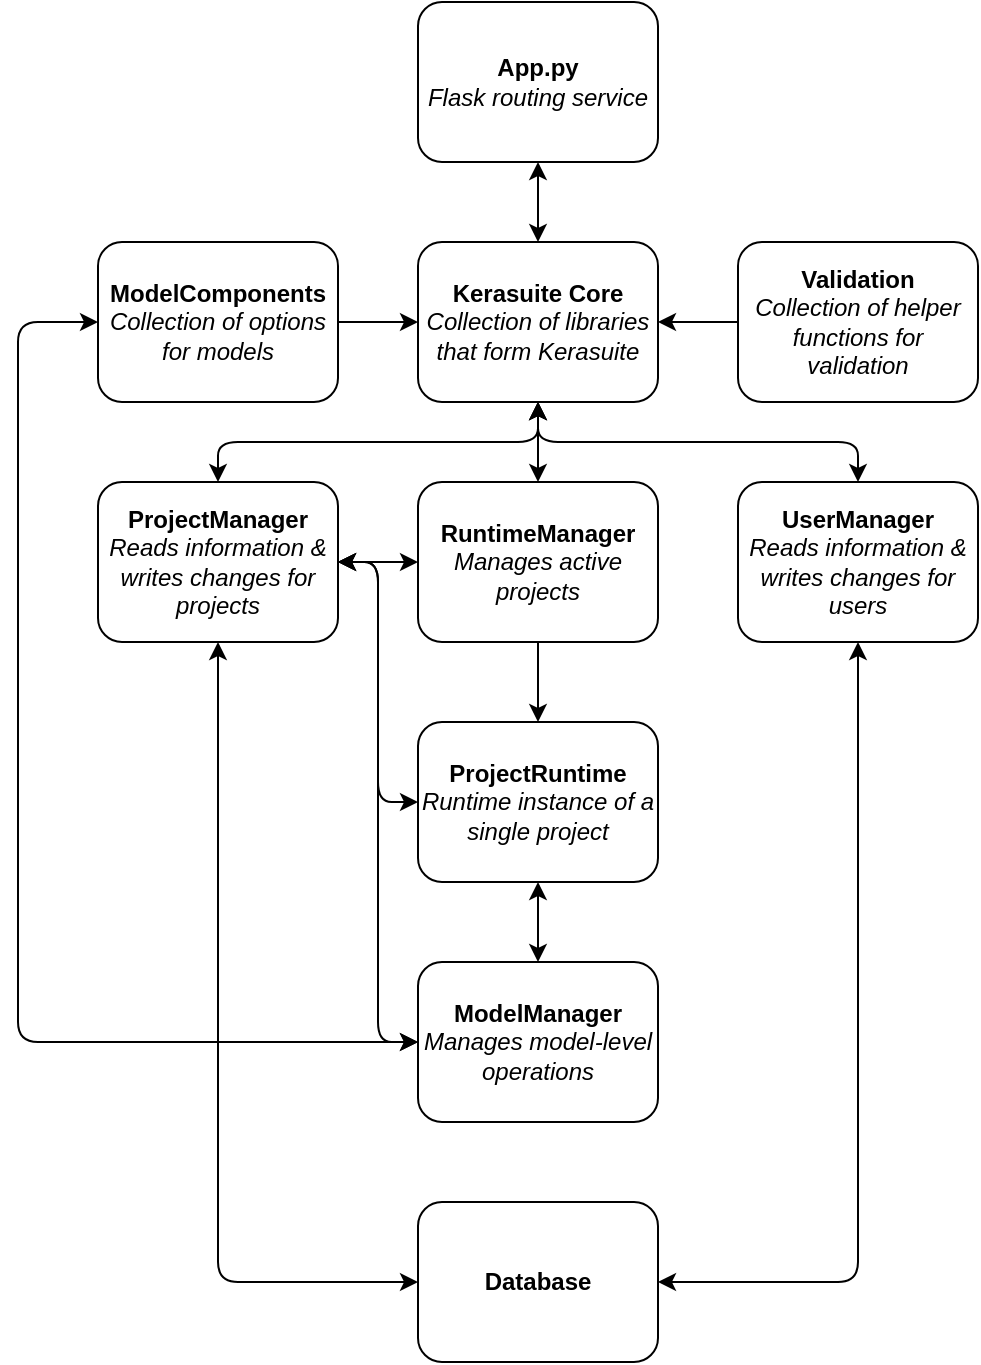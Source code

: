 <mxfile version="12.6.5" type="device"><diagram id="HlE1soP--UmTGDKEV1jw" name="Page-1"><mxGraphModel dx="702" dy="807" grid="1" gridSize="10" guides="1" tooltips="1" connect="1" arrows="1" fold="1" page="1" pageScale="1" pageWidth="850" pageHeight="1100" math="0" shadow="0"><root><mxCell id="0"/><mxCell id="1" parent="0"/><mxCell id="mH4EsBBExq6MX4ixn17x-1" value="&lt;b&gt;App.py&lt;/b&gt;&lt;br&gt;&lt;i&gt;Flask routing service&lt;/i&gt;" style="rounded=1;whiteSpace=wrap;html=1;" vertex="1" parent="1"><mxGeometry x="360" y="360" width="120" height="80" as="geometry"/></mxCell><mxCell id="mH4EsBBExq6MX4ixn17x-2" value="&lt;b&gt;Kerasuite Core&lt;/b&gt;&lt;br&gt;&lt;i&gt;Collection of libraries that form Kerasuite&lt;/i&gt;" style="rounded=1;whiteSpace=wrap;html=1;" vertex="1" parent="1"><mxGeometry x="360" y="480" width="120" height="80" as="geometry"/></mxCell><mxCell id="mH4EsBBExq6MX4ixn17x-27" style="edgeStyle=orthogonalEdgeStyle;rounded=0;orthogonalLoop=1;jettySize=auto;html=1;endArrow=classic;endFill=1;" edge="1" parent="1" source="mH4EsBBExq6MX4ixn17x-4" target="mH4EsBBExq6MX4ixn17x-25"><mxGeometry relative="1" as="geometry"/></mxCell><mxCell id="mH4EsBBExq6MX4ixn17x-30" style="edgeStyle=orthogonalEdgeStyle;rounded=0;orthogonalLoop=1;jettySize=auto;html=1;entryX=1;entryY=0.5;entryDx=0;entryDy=0;startArrow=classic;startFill=1;endArrow=classic;endFill=1;" edge="1" parent="1" source="mH4EsBBExq6MX4ixn17x-4" target="mH4EsBBExq6MX4ixn17x-8"><mxGeometry relative="1" as="geometry"/></mxCell><mxCell id="mH4EsBBExq6MX4ixn17x-4" value="&lt;b&gt;RuntimeManager&lt;/b&gt;&lt;br&gt;&lt;i&gt;Manages active projects&lt;/i&gt;" style="rounded=1;whiteSpace=wrap;html=1;" vertex="1" parent="1"><mxGeometry x="360" y="600" width="120" height="80" as="geometry"/></mxCell><mxCell id="mH4EsBBExq6MX4ixn17x-6" value="" style="endArrow=classic;startArrow=classic;html=1;entryX=0.5;entryY=1;entryDx=0;entryDy=0;exitX=0.5;exitY=0;exitDx=0;exitDy=0;" edge="1" parent="1" source="mH4EsBBExq6MX4ixn17x-2" target="mH4EsBBExq6MX4ixn17x-1"><mxGeometry width="50" height="50" relative="1" as="geometry"><mxPoint x="280" y="510" as="sourcePoint"/><mxPoint x="330" y="460" as="targetPoint"/></mxGeometry></mxCell><mxCell id="mH4EsBBExq6MX4ixn17x-7" value="" style="endArrow=classic;startArrow=classic;html=1;entryX=0.5;entryY=1;entryDx=0;entryDy=0;exitX=0.5;exitY=0;exitDx=0;exitDy=0;" edge="1" parent="1" source="mH4EsBBExq6MX4ixn17x-4" target="mH4EsBBExq6MX4ixn17x-2"><mxGeometry width="50" height="50" relative="1" as="geometry"><mxPoint x="390" y="620" as="sourcePoint"/><mxPoint x="440" y="570" as="targetPoint"/></mxGeometry></mxCell><mxCell id="mH4EsBBExq6MX4ixn17x-8" value="&lt;b&gt;ProjectManager&lt;/b&gt;&lt;br&gt;&lt;i&gt;Reads information &amp;amp; writes changes for projects&lt;/i&gt;" style="rounded=1;whiteSpace=wrap;html=1;" vertex="1" parent="1"><mxGeometry x="200" y="600" width="120" height="80" as="geometry"/></mxCell><mxCell id="mH4EsBBExq6MX4ixn17x-9" value="" style="endArrow=classic;startArrow=classic;html=1;entryX=0.5;entryY=1;entryDx=0;entryDy=0;exitX=0.5;exitY=0;exitDx=0;exitDy=0;" edge="1" parent="1" source="mH4EsBBExq6MX4ixn17x-8" target="mH4EsBBExq6MX4ixn17x-2"><mxGeometry width="50" height="50" relative="1" as="geometry"><mxPoint x="240" y="590" as="sourcePoint"/><mxPoint x="290" y="540" as="targetPoint"/><Array as="points"><mxPoint x="260" y="580"/><mxPoint x="420" y="580"/></Array></mxGeometry></mxCell><mxCell id="mH4EsBBExq6MX4ixn17x-10" value="&lt;b&gt;UserManager&lt;/b&gt;&lt;br&gt;&lt;i&gt;Reads information &amp;amp; writes changes for users&lt;/i&gt;" style="rounded=1;whiteSpace=wrap;html=1;" vertex="1" parent="1"><mxGeometry x="520" y="600" width="120" height="80" as="geometry"/></mxCell><mxCell id="mH4EsBBExq6MX4ixn17x-11" value="" style="endArrow=classic;startArrow=classic;html=1;exitX=0.5;exitY=0;exitDx=0;exitDy=0;entryX=0.5;entryY=1;entryDx=0;entryDy=0;" edge="1" parent="1" source="mH4EsBBExq6MX4ixn17x-10" target="mH4EsBBExq6MX4ixn17x-2"><mxGeometry width="50" height="50" relative="1" as="geometry"><mxPoint x="540" y="570" as="sourcePoint"/><mxPoint x="590" y="520" as="targetPoint"/><Array as="points"><mxPoint x="580" y="580"/><mxPoint x="420" y="580"/></Array></mxGeometry></mxCell><mxCell id="mH4EsBBExq6MX4ixn17x-17" style="edgeStyle=orthogonalEdgeStyle;rounded=0;orthogonalLoop=1;jettySize=auto;html=1;entryX=1;entryY=0.5;entryDx=0;entryDy=0;" edge="1" parent="1" source="mH4EsBBExq6MX4ixn17x-12" target="mH4EsBBExq6MX4ixn17x-2"><mxGeometry relative="1" as="geometry"/></mxCell><mxCell id="mH4EsBBExq6MX4ixn17x-12" value="&lt;b&gt;Validation&lt;/b&gt;&lt;br&gt;&lt;i&gt;Collection of helper functions for validation&lt;/i&gt;" style="rounded=1;whiteSpace=wrap;html=1;" vertex="1" parent="1"><mxGeometry x="520" y="480" width="120" height="80" as="geometry"/></mxCell><mxCell id="mH4EsBBExq6MX4ixn17x-16" style="edgeStyle=orthogonalEdgeStyle;rounded=0;orthogonalLoop=1;jettySize=auto;html=1;" edge="1" parent="1" source="mH4EsBBExq6MX4ixn17x-14" target="mH4EsBBExq6MX4ixn17x-2"><mxGeometry relative="1" as="geometry"/></mxCell><mxCell id="mH4EsBBExq6MX4ixn17x-14" value="&lt;b&gt;ModelComponents&lt;/b&gt;&lt;br&gt;&lt;i&gt;Collection of options for models&lt;/i&gt;" style="rounded=1;whiteSpace=wrap;html=1;" vertex="1" parent="1"><mxGeometry x="200" y="480" width="120" height="80" as="geometry"/></mxCell><mxCell id="mH4EsBBExq6MX4ixn17x-22" value="&lt;b&gt;Database&lt;/b&gt;" style="rounded=1;whiteSpace=wrap;html=1;" vertex="1" parent="1"><mxGeometry x="360" y="960" width="120" height="80" as="geometry"/></mxCell><mxCell id="mH4EsBBExq6MX4ixn17x-36" style="edgeStyle=orthogonalEdgeStyle;rounded=0;orthogonalLoop=1;jettySize=auto;html=1;startArrow=classic;startFill=1;endArrow=classic;endFill=1;" edge="1" parent="1" source="mH4EsBBExq6MX4ixn17x-25" target="mH4EsBBExq6MX4ixn17x-35"><mxGeometry relative="1" as="geometry"/></mxCell><mxCell id="mH4EsBBExq6MX4ixn17x-25" value="&lt;b&gt;ProjectRuntime&lt;/b&gt;&lt;br&gt;&lt;i&gt;Runtime instance of a single project&lt;/i&gt;" style="rounded=1;whiteSpace=wrap;html=1;" vertex="1" parent="1"><mxGeometry x="360" y="720" width="120" height="80" as="geometry"/></mxCell><mxCell id="mH4EsBBExq6MX4ixn17x-32" value="" style="endArrow=classic;startArrow=classic;html=1;entryX=0;entryY=0.5;entryDx=0;entryDy=0;exitX=1;exitY=0.5;exitDx=0;exitDy=0;" edge="1" parent="1" source="mH4EsBBExq6MX4ixn17x-8" target="mH4EsBBExq6MX4ixn17x-25"><mxGeometry width="50" height="50" relative="1" as="geometry"><mxPoint x="300" y="750" as="sourcePoint"/><mxPoint x="350" y="700" as="targetPoint"/><Array as="points"><mxPoint x="340" y="640"/><mxPoint x="340" y="760"/></Array></mxGeometry></mxCell><mxCell id="mH4EsBBExq6MX4ixn17x-33" value="" style="endArrow=classic;startArrow=classic;html=1;entryX=0.5;entryY=1;entryDx=0;entryDy=0;exitX=0;exitY=0.5;exitDx=0;exitDy=0;" edge="1" parent="1" source="mH4EsBBExq6MX4ixn17x-22" target="mH4EsBBExq6MX4ixn17x-8"><mxGeometry width="50" height="50" relative="1" as="geometry"><mxPoint x="230" y="760" as="sourcePoint"/><mxPoint x="280" y="710" as="targetPoint"/><Array as="points"><mxPoint x="260" y="1000"/></Array></mxGeometry></mxCell><mxCell id="mH4EsBBExq6MX4ixn17x-34" value="" style="endArrow=classic;startArrow=classic;html=1;entryX=0.5;entryY=1;entryDx=0;entryDy=0;exitX=1;exitY=0.5;exitDx=0;exitDy=0;" edge="1" parent="1" source="mH4EsBBExq6MX4ixn17x-22" target="mH4EsBBExq6MX4ixn17x-10"><mxGeometry width="50" height="50" relative="1" as="geometry"><mxPoint x="580" y="870" as="sourcePoint"/><mxPoint x="630" y="820" as="targetPoint"/><Array as="points"><mxPoint x="580" y="1000"/></Array></mxGeometry></mxCell><mxCell id="mH4EsBBExq6MX4ixn17x-35" value="&lt;b&gt;ModelManager&lt;/b&gt;&lt;br&gt;&lt;i&gt;Manages model-level operations&lt;/i&gt;" style="rounded=1;whiteSpace=wrap;html=1;" vertex="1" parent="1"><mxGeometry x="360" y="840" width="120" height="80" as="geometry"/></mxCell><mxCell id="mH4EsBBExq6MX4ixn17x-38" value="" style="endArrow=classic;startArrow=classic;html=1;exitX=0;exitY=0.5;exitDx=0;exitDy=0;entryX=1;entryY=0.5;entryDx=0;entryDy=0;" edge="1" parent="1" source="mH4EsBBExq6MX4ixn17x-35" target="mH4EsBBExq6MX4ixn17x-8"><mxGeometry width="50" height="50" relative="1" as="geometry"><mxPoint x="310" y="880" as="sourcePoint"/><mxPoint x="360" y="830" as="targetPoint"/><Array as="points"><mxPoint x="340" y="880"/><mxPoint x="340" y="640"/></Array></mxGeometry></mxCell><mxCell id="mH4EsBBExq6MX4ixn17x-39" value="" style="endArrow=classic;startArrow=classic;html=1;entryX=0;entryY=0.5;entryDx=0;entryDy=0;exitX=0;exitY=0.5;exitDx=0;exitDy=0;strokeWidth=1;" edge="1" parent="1" source="mH4EsBBExq6MX4ixn17x-35" target="mH4EsBBExq6MX4ixn17x-14"><mxGeometry width="50" height="50" relative="1" as="geometry"><mxPoint x="150" y="590" as="sourcePoint"/><mxPoint x="200" y="540" as="targetPoint"/><Array as="points"><mxPoint x="160" y="880"/><mxPoint x="160" y="520"/></Array></mxGeometry></mxCell></root></mxGraphModel></diagram></mxfile>